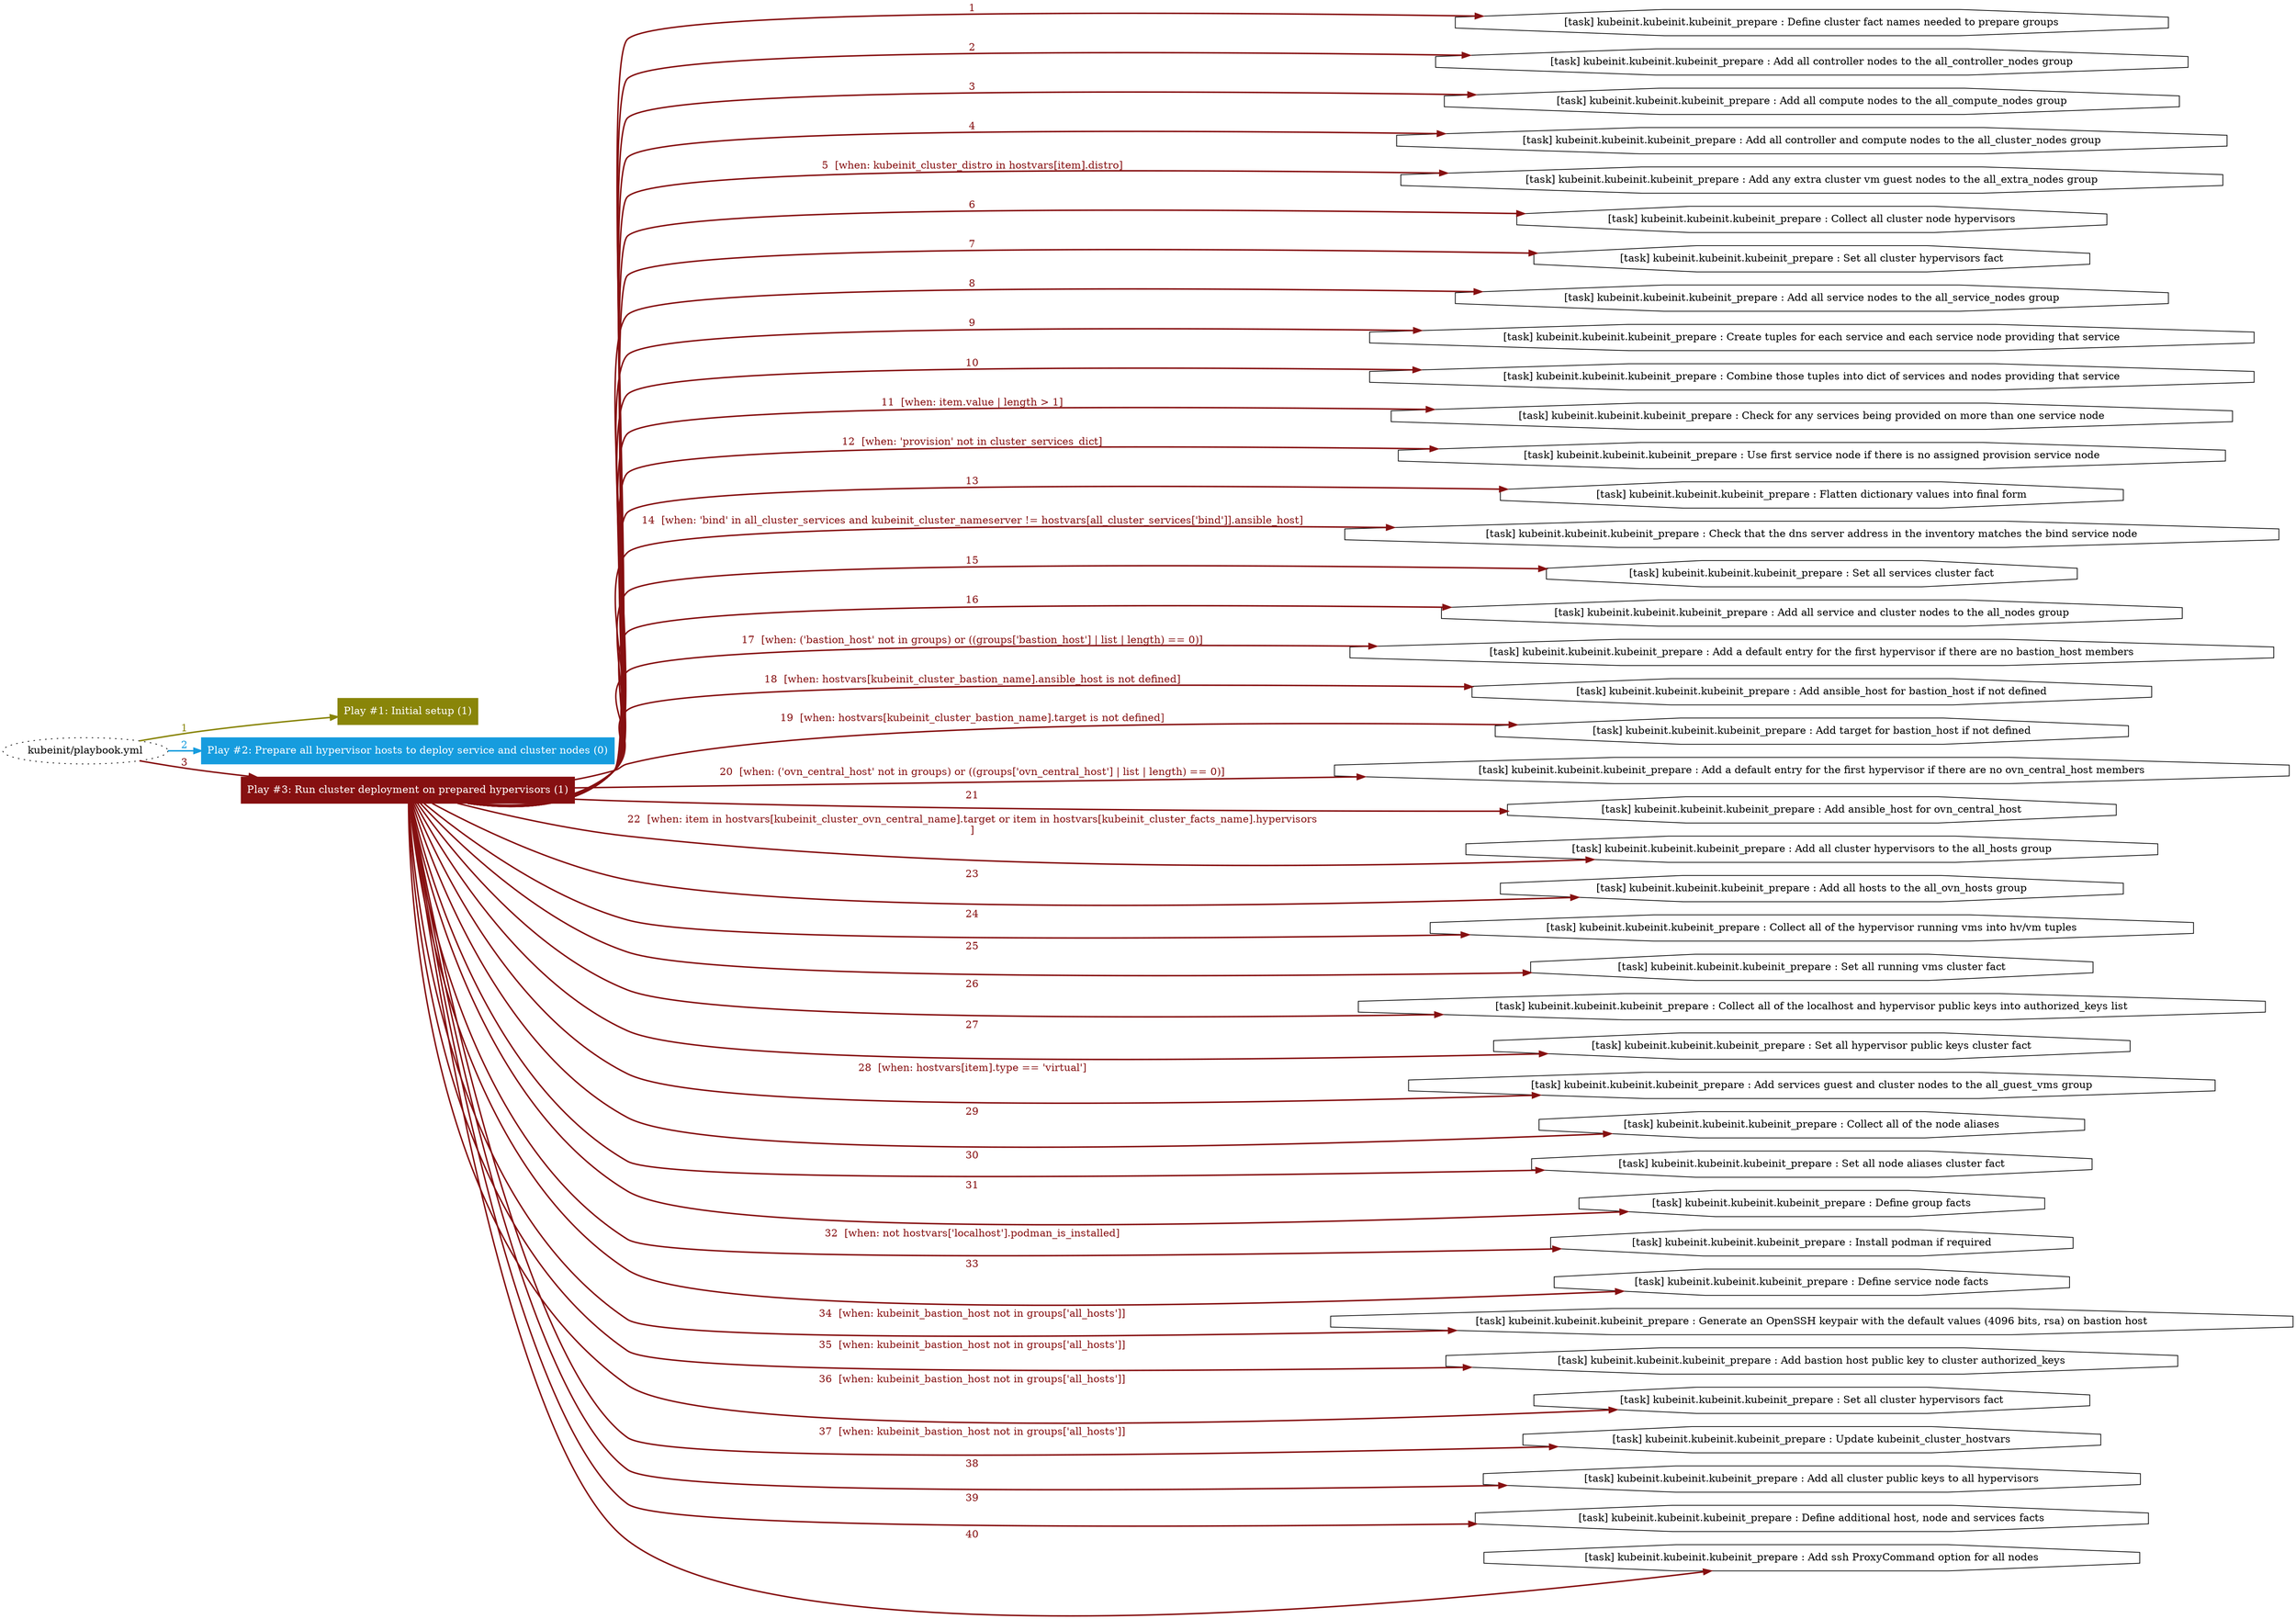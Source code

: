 digraph "kubeinit/playbook.yml "{
	graph [concentrate=true ordering=in rankdir=LR ratio=fill]
	edge [esep=5 sep=10]
	"kubeinit/playbook.yml" [id=root_node style=dotted]
	subgraph "Play #1: Initial setup (1) "{
		"Play #1: Initial setup (1)" [color="#898509" fontcolor="#ffffff" id="play_7516dbd0-5a3f-4f39-9d99-70a10b209286" shape=box style=filled tooltip=localhost]
		"kubeinit/playbook.yml" -> "Play #1: Initial setup (1)" [label=1 color="#898509" fontcolor="#898509" id="edge_9e6c39cc-7c2f-4b19-920e-f092fd0384cf" style=bold]
	}
	subgraph "Play #2: Prepare all hypervisor hosts to deploy service and cluster nodes (0) "{
		"Play #2: Prepare all hypervisor hosts to deploy service and cluster nodes (0)" [color="#169cde" fontcolor="#ffffff" id="play_ebc21bb3-22e0-4ae9-8dcb-d3abf258f6e3" shape=box style=filled tooltip=""]
		"kubeinit/playbook.yml" -> "Play #2: Prepare all hypervisor hosts to deploy service and cluster nodes (0)" [label=2 color="#169cde" fontcolor="#169cde" id="edge_b459056b-daca-4a93-851c-163cbc97a15b" style=bold]
	}
	subgraph "Play #3: Run cluster deployment on prepared hypervisors (1) "{
		"Play #3: Run cluster deployment on prepared hypervisors (1)" [color="#861011" fontcolor="#ffffff" id="play_2e588dc0-c008-467e-ae64-3a8742fc4733" shape=box style=filled tooltip=localhost]
		"kubeinit/playbook.yml" -> "Play #3: Run cluster deployment on prepared hypervisors (1)" [label=3 color="#861011" fontcolor="#861011" id="edge_562c78dc-b3df-497a-ba58-4a0c63ccfd1b" style=bold]
		"task_028f140a-a9ea-4ead-a410-75f5a7f7b297" [label="[task] kubeinit.kubeinit.kubeinit_prepare : Define cluster fact names needed to prepare groups" id="task_028f140a-a9ea-4ead-a410-75f5a7f7b297" shape=octagon tooltip="[task] kubeinit.kubeinit.kubeinit_prepare : Define cluster fact names needed to prepare groups"]
		"Play #3: Run cluster deployment on prepared hypervisors (1)" -> "task_028f140a-a9ea-4ead-a410-75f5a7f7b297" [label=1 color="#861011" fontcolor="#861011" id="edge_8bb0fb59-051c-42ce-a3c5-132c68184cad" style=bold]
		"task_f0cde607-b986-498b-8a0a-10165b47c1fe" [label="[task] kubeinit.kubeinit.kubeinit_prepare : Add all controller nodes to the all_controller_nodes group" id="task_f0cde607-b986-498b-8a0a-10165b47c1fe" shape=octagon tooltip="[task] kubeinit.kubeinit.kubeinit_prepare : Add all controller nodes to the all_controller_nodes group"]
		"Play #3: Run cluster deployment on prepared hypervisors (1)" -> "task_f0cde607-b986-498b-8a0a-10165b47c1fe" [label=2 color="#861011" fontcolor="#861011" id="edge_53f4f5af-2ab7-42d3-9b27-974eccf096f7" style=bold]
		"task_ba32ab18-1ca5-450d-bb72-d6e1ce715808" [label="[task] kubeinit.kubeinit.kubeinit_prepare : Add all compute nodes to the all_compute_nodes group" id="task_ba32ab18-1ca5-450d-bb72-d6e1ce715808" shape=octagon tooltip="[task] kubeinit.kubeinit.kubeinit_prepare : Add all compute nodes to the all_compute_nodes group"]
		"Play #3: Run cluster deployment on prepared hypervisors (1)" -> "task_ba32ab18-1ca5-450d-bb72-d6e1ce715808" [label=3 color="#861011" fontcolor="#861011" id="edge_979cc405-5287-44b2-9ade-60833012a8a1" style=bold]
		"task_55f5dcf1-1b35-4b1f-9b35-781ccfca0622" [label="[task] kubeinit.kubeinit.kubeinit_prepare : Add all controller and compute nodes to the all_cluster_nodes group" id="task_55f5dcf1-1b35-4b1f-9b35-781ccfca0622" shape=octagon tooltip="[task] kubeinit.kubeinit.kubeinit_prepare : Add all controller and compute nodes to the all_cluster_nodes group"]
		"Play #3: Run cluster deployment on prepared hypervisors (1)" -> "task_55f5dcf1-1b35-4b1f-9b35-781ccfca0622" [label=4 color="#861011" fontcolor="#861011" id="edge_eaaaac6d-d30d-470a-93e7-56e39076b650" style=bold]
		"task_c900b151-4a73-4204-afaf-5cfe7ad5620a" [label="[task] kubeinit.kubeinit.kubeinit_prepare : Add any extra cluster vm guest nodes to the all_extra_nodes group" id="task_c900b151-4a73-4204-afaf-5cfe7ad5620a" shape=octagon tooltip="[task] kubeinit.kubeinit.kubeinit_prepare : Add any extra cluster vm guest nodes to the all_extra_nodes group"]
		"Play #3: Run cluster deployment on prepared hypervisors (1)" -> "task_c900b151-4a73-4204-afaf-5cfe7ad5620a" [label="5  [when: kubeinit_cluster_distro in hostvars[item].distro]" color="#861011" fontcolor="#861011" id="edge_ff577b3e-9603-419c-84c5-98a5ab159f92" style=bold]
		"task_2af6a0b3-ff4a-4eda-bb8b-10c28257e9cd" [label="[task] kubeinit.kubeinit.kubeinit_prepare : Collect all cluster node hypervisors" id="task_2af6a0b3-ff4a-4eda-bb8b-10c28257e9cd" shape=octagon tooltip="[task] kubeinit.kubeinit.kubeinit_prepare : Collect all cluster node hypervisors"]
		"Play #3: Run cluster deployment on prepared hypervisors (1)" -> "task_2af6a0b3-ff4a-4eda-bb8b-10c28257e9cd" [label=6 color="#861011" fontcolor="#861011" id="edge_9eb85f50-1b44-4b0e-9221-dafd27b47cf9" style=bold]
		"task_61d9949e-5de9-4fc7-b9d4-f92140b193cc" [label="[task] kubeinit.kubeinit.kubeinit_prepare : Set all cluster hypervisors fact" id="task_61d9949e-5de9-4fc7-b9d4-f92140b193cc" shape=octagon tooltip="[task] kubeinit.kubeinit.kubeinit_prepare : Set all cluster hypervisors fact"]
		"Play #3: Run cluster deployment on prepared hypervisors (1)" -> "task_61d9949e-5de9-4fc7-b9d4-f92140b193cc" [label=7 color="#861011" fontcolor="#861011" id="edge_dcf14ef8-22cc-48c0-8462-7f36cd1da56e" style=bold]
		"task_1e89d552-5325-43c7-97c9-adab4c25ecba" [label="[task] kubeinit.kubeinit.kubeinit_prepare : Add all service nodes to the all_service_nodes group" id="task_1e89d552-5325-43c7-97c9-adab4c25ecba" shape=octagon tooltip="[task] kubeinit.kubeinit.kubeinit_prepare : Add all service nodes to the all_service_nodes group"]
		"Play #3: Run cluster deployment on prepared hypervisors (1)" -> "task_1e89d552-5325-43c7-97c9-adab4c25ecba" [label=8 color="#861011" fontcolor="#861011" id="edge_1fe47d08-1e15-4a41-b7bd-ba17feaed4c4" style=bold]
		"task_002fa8d1-0cb9-40aa-9372-9c54080e22e8" [label="[task] kubeinit.kubeinit.kubeinit_prepare : Create tuples for each service and each service node providing that service" id="task_002fa8d1-0cb9-40aa-9372-9c54080e22e8" shape=octagon tooltip="[task] kubeinit.kubeinit.kubeinit_prepare : Create tuples for each service and each service node providing that service"]
		"Play #3: Run cluster deployment on prepared hypervisors (1)" -> "task_002fa8d1-0cb9-40aa-9372-9c54080e22e8" [label=9 color="#861011" fontcolor="#861011" id="edge_14a8b04a-74c2-4567-a53f-971183f08f08" style=bold]
		"task_5babf594-8ec7-4eb8-b61c-e42e96bfb3d4" [label="[task] kubeinit.kubeinit.kubeinit_prepare : Combine those tuples into dict of services and nodes providing that service" id="task_5babf594-8ec7-4eb8-b61c-e42e96bfb3d4" shape=octagon tooltip="[task] kubeinit.kubeinit.kubeinit_prepare : Combine those tuples into dict of services and nodes providing that service"]
		"Play #3: Run cluster deployment on prepared hypervisors (1)" -> "task_5babf594-8ec7-4eb8-b61c-e42e96bfb3d4" [label=10 color="#861011" fontcolor="#861011" id="edge_6213fb41-4dd6-4284-ab13-694c98c5b810" style=bold]
		"task_31035873-0d56-4d7d-828f-63c5dcda69a2" [label="[task] kubeinit.kubeinit.kubeinit_prepare : Check for any services being provided on more than one service node" id="task_31035873-0d56-4d7d-828f-63c5dcda69a2" shape=octagon tooltip="[task] kubeinit.kubeinit.kubeinit_prepare : Check for any services being provided on more than one service node"]
		"Play #3: Run cluster deployment on prepared hypervisors (1)" -> "task_31035873-0d56-4d7d-828f-63c5dcda69a2" [label="11  [when: item.value | length > 1]" color="#861011" fontcolor="#861011" id="edge_0dbf861e-37ed-4cc2-9793-68c9aa546b3f" style=bold]
		"task_ae015173-bac6-4651-8b16-847ba95e05e8" [label="[task] kubeinit.kubeinit.kubeinit_prepare : Use first service node if there is no assigned provision service node" id="task_ae015173-bac6-4651-8b16-847ba95e05e8" shape=octagon tooltip="[task] kubeinit.kubeinit.kubeinit_prepare : Use first service node if there is no assigned provision service node"]
		"Play #3: Run cluster deployment on prepared hypervisors (1)" -> "task_ae015173-bac6-4651-8b16-847ba95e05e8" [label="12  [when: 'provision' not in cluster_services_dict]" color="#861011" fontcolor="#861011" id="edge_3d8c3759-b443-4cd7-8e46-4e3b52fa1b42" style=bold]
		"task_5ec614ae-ffab-4719-82dd-a3d6cd119f82" [label="[task] kubeinit.kubeinit.kubeinit_prepare : Flatten dictionary values into final form" id="task_5ec614ae-ffab-4719-82dd-a3d6cd119f82" shape=octagon tooltip="[task] kubeinit.kubeinit.kubeinit_prepare : Flatten dictionary values into final form"]
		"Play #3: Run cluster deployment on prepared hypervisors (1)" -> "task_5ec614ae-ffab-4719-82dd-a3d6cd119f82" [label=13 color="#861011" fontcolor="#861011" id="edge_359b5f34-9a67-4a1b-beea-df32fbae3e16" style=bold]
		"task_0ef4e388-fc85-4a3f-91b6-76cc4da9a6aa" [label="[task] kubeinit.kubeinit.kubeinit_prepare : Check that the dns server address in the inventory matches the bind service node" id="task_0ef4e388-fc85-4a3f-91b6-76cc4da9a6aa" shape=octagon tooltip="[task] kubeinit.kubeinit.kubeinit_prepare : Check that the dns server address in the inventory matches the bind service node"]
		"Play #3: Run cluster deployment on prepared hypervisors (1)" -> "task_0ef4e388-fc85-4a3f-91b6-76cc4da9a6aa" [label="14  [when: 'bind' in all_cluster_services and kubeinit_cluster_nameserver != hostvars[all_cluster_services['bind']].ansible_host]" color="#861011" fontcolor="#861011" id="edge_02309ed3-59a8-466c-8c14-43291f79f682" style=bold]
		"task_cf1095f2-03d2-4d52-9037-1e720466ce28" [label="[task] kubeinit.kubeinit.kubeinit_prepare : Set all services cluster fact" id="task_cf1095f2-03d2-4d52-9037-1e720466ce28" shape=octagon tooltip="[task] kubeinit.kubeinit.kubeinit_prepare : Set all services cluster fact"]
		"Play #3: Run cluster deployment on prepared hypervisors (1)" -> "task_cf1095f2-03d2-4d52-9037-1e720466ce28" [label=15 color="#861011" fontcolor="#861011" id="edge_c45ff96e-13d5-4141-9675-d22ad045a1f5" style=bold]
		"task_94a4c7d4-da6f-4934-b9f7-cc7f1b9552cd" [label="[task] kubeinit.kubeinit.kubeinit_prepare : Add all service and cluster nodes to the all_nodes group" id="task_94a4c7d4-da6f-4934-b9f7-cc7f1b9552cd" shape=octagon tooltip="[task] kubeinit.kubeinit.kubeinit_prepare : Add all service and cluster nodes to the all_nodes group"]
		"Play #3: Run cluster deployment on prepared hypervisors (1)" -> "task_94a4c7d4-da6f-4934-b9f7-cc7f1b9552cd" [label=16 color="#861011" fontcolor="#861011" id="edge_251ab3e2-39e6-48fb-af3f-a4d258d24ec9" style=bold]
		"task_4264fc9b-90ea-4e23-859a-9314abcc8388" [label="[task] kubeinit.kubeinit.kubeinit_prepare : Add a default entry for the first hypervisor if there are no bastion_host members" id="task_4264fc9b-90ea-4e23-859a-9314abcc8388" shape=octagon tooltip="[task] kubeinit.kubeinit.kubeinit_prepare : Add a default entry for the first hypervisor if there are no bastion_host members"]
		"Play #3: Run cluster deployment on prepared hypervisors (1)" -> "task_4264fc9b-90ea-4e23-859a-9314abcc8388" [label="17  [when: ('bastion_host' not in groups) or ((groups['bastion_host'] | list | length) == 0)]" color="#861011" fontcolor="#861011" id="edge_ce7b9526-1332-4c1d-8abf-79c24576ae8f" style=bold]
		"task_e6f6a92d-76e9-4c5b-8c90-7d5f4b3286e4" [label="[task] kubeinit.kubeinit.kubeinit_prepare : Add ansible_host for bastion_host if not defined" id="task_e6f6a92d-76e9-4c5b-8c90-7d5f4b3286e4" shape=octagon tooltip="[task] kubeinit.kubeinit.kubeinit_prepare : Add ansible_host for bastion_host if not defined"]
		"Play #3: Run cluster deployment on prepared hypervisors (1)" -> "task_e6f6a92d-76e9-4c5b-8c90-7d5f4b3286e4" [label="18  [when: hostvars[kubeinit_cluster_bastion_name].ansible_host is not defined]" color="#861011" fontcolor="#861011" id="edge_b6f8e5ad-1806-4777-a3d2-66f15464e930" style=bold]
		"task_09e805a9-bda0-40c7-8e49-a80a3dd0bfb0" [label="[task] kubeinit.kubeinit.kubeinit_prepare : Add target for bastion_host if not defined" id="task_09e805a9-bda0-40c7-8e49-a80a3dd0bfb0" shape=octagon tooltip="[task] kubeinit.kubeinit.kubeinit_prepare : Add target for bastion_host if not defined"]
		"Play #3: Run cluster deployment on prepared hypervisors (1)" -> "task_09e805a9-bda0-40c7-8e49-a80a3dd0bfb0" [label="19  [when: hostvars[kubeinit_cluster_bastion_name].target is not defined]" color="#861011" fontcolor="#861011" id="edge_648f999c-7401-4050-b44f-fefc52507313" style=bold]
		"task_5dd1bee3-6c00-44c4-9ed6-ee2ece40e854" [label="[task] kubeinit.kubeinit.kubeinit_prepare : Add a default entry for the first hypervisor if there are no ovn_central_host members" id="task_5dd1bee3-6c00-44c4-9ed6-ee2ece40e854" shape=octagon tooltip="[task] kubeinit.kubeinit.kubeinit_prepare : Add a default entry for the first hypervisor if there are no ovn_central_host members"]
		"Play #3: Run cluster deployment on prepared hypervisors (1)" -> "task_5dd1bee3-6c00-44c4-9ed6-ee2ece40e854" [label="20  [when: ('ovn_central_host' not in groups) or ((groups['ovn_central_host'] | list | length) == 0)]" color="#861011" fontcolor="#861011" id="edge_a067cbf1-28d0-45fd-84d3-0fce320ef8b1" style=bold]
		"task_831d4dbe-b5e1-416b-b008-729d4a371433" [label="[task] kubeinit.kubeinit.kubeinit_prepare : Add ansible_host for ovn_central_host" id="task_831d4dbe-b5e1-416b-b008-729d4a371433" shape=octagon tooltip="[task] kubeinit.kubeinit.kubeinit_prepare : Add ansible_host for ovn_central_host"]
		"Play #3: Run cluster deployment on prepared hypervisors (1)" -> "task_831d4dbe-b5e1-416b-b008-729d4a371433" [label=21 color="#861011" fontcolor="#861011" id="edge_8c51df07-8011-498b-a927-c895f39a9f11" style=bold]
		"task_8d3a2a66-97d2-4754-9ef3-71fc120dc018" [label="[task] kubeinit.kubeinit.kubeinit_prepare : Add all cluster hypervisors to the all_hosts group" id="task_8d3a2a66-97d2-4754-9ef3-71fc120dc018" shape=octagon tooltip="[task] kubeinit.kubeinit.kubeinit_prepare : Add all cluster hypervisors to the all_hosts group"]
		"Play #3: Run cluster deployment on prepared hypervisors (1)" -> "task_8d3a2a66-97d2-4754-9ef3-71fc120dc018" [label="22  [when: item in hostvars[kubeinit_cluster_ovn_central_name].target or item in hostvars[kubeinit_cluster_facts_name].hypervisors
]" color="#861011" fontcolor="#861011" id="edge_ca776ff5-2e63-461e-9b17-74c9d50c3175" style=bold]
		"task_1538a79b-3f42-4724-94d0-24a8c280188b" [label="[task] kubeinit.kubeinit.kubeinit_prepare : Add all hosts to the all_ovn_hosts group" id="task_1538a79b-3f42-4724-94d0-24a8c280188b" shape=octagon tooltip="[task] kubeinit.kubeinit.kubeinit_prepare : Add all hosts to the all_ovn_hosts group"]
		"Play #3: Run cluster deployment on prepared hypervisors (1)" -> "task_1538a79b-3f42-4724-94d0-24a8c280188b" [label=23 color="#861011" fontcolor="#861011" id="edge_6520da69-0033-44cc-ba94-3be578be26c0" style=bold]
		"task_975d15bf-8092-4b79-b34e-7d633f59f306" [label="[task] kubeinit.kubeinit.kubeinit_prepare : Collect all of the hypervisor running vms into hv/vm tuples" id="task_975d15bf-8092-4b79-b34e-7d633f59f306" shape=octagon tooltip="[task] kubeinit.kubeinit.kubeinit_prepare : Collect all of the hypervisor running vms into hv/vm tuples"]
		"Play #3: Run cluster deployment on prepared hypervisors (1)" -> "task_975d15bf-8092-4b79-b34e-7d633f59f306" [label=24 color="#861011" fontcolor="#861011" id="edge_c3063160-f074-40fa-993f-d24d933207bb" style=bold]
		"task_752f77ef-c1be-4334-ae36-047cd6725793" [label="[task] kubeinit.kubeinit.kubeinit_prepare : Set all running vms cluster fact" id="task_752f77ef-c1be-4334-ae36-047cd6725793" shape=octagon tooltip="[task] kubeinit.kubeinit.kubeinit_prepare : Set all running vms cluster fact"]
		"Play #3: Run cluster deployment on prepared hypervisors (1)" -> "task_752f77ef-c1be-4334-ae36-047cd6725793" [label=25 color="#861011" fontcolor="#861011" id="edge_4f5991b1-ac3d-4abb-a44d-7974ffd877d9" style=bold]
		"task_a2de49d9-1110-42e7-9e70-120c470c3ae3" [label="[task] kubeinit.kubeinit.kubeinit_prepare : Collect all of the localhost and hypervisor public keys into authorized_keys list" id="task_a2de49d9-1110-42e7-9e70-120c470c3ae3" shape=octagon tooltip="[task] kubeinit.kubeinit.kubeinit_prepare : Collect all of the localhost and hypervisor public keys into authorized_keys list"]
		"Play #3: Run cluster deployment on prepared hypervisors (1)" -> "task_a2de49d9-1110-42e7-9e70-120c470c3ae3" [label=26 color="#861011" fontcolor="#861011" id="edge_ab175b3c-049f-4a1d-b44f-93575122d964" style=bold]
		"task_458e13c4-1613-46c1-aab0-999d494f270a" [label="[task] kubeinit.kubeinit.kubeinit_prepare : Set all hypervisor public keys cluster fact" id="task_458e13c4-1613-46c1-aab0-999d494f270a" shape=octagon tooltip="[task] kubeinit.kubeinit.kubeinit_prepare : Set all hypervisor public keys cluster fact"]
		"Play #3: Run cluster deployment on prepared hypervisors (1)" -> "task_458e13c4-1613-46c1-aab0-999d494f270a" [label=27 color="#861011" fontcolor="#861011" id="edge_846b4d41-8d15-48f4-89be-27957de26c75" style=bold]
		"task_ea2a48d9-6ac2-4ba2-9017-17b9c3feebf5" [label="[task] kubeinit.kubeinit.kubeinit_prepare : Add services guest and cluster nodes to the all_guest_vms group" id="task_ea2a48d9-6ac2-4ba2-9017-17b9c3feebf5" shape=octagon tooltip="[task] kubeinit.kubeinit.kubeinit_prepare : Add services guest and cluster nodes to the all_guest_vms group"]
		"Play #3: Run cluster deployment on prepared hypervisors (1)" -> "task_ea2a48d9-6ac2-4ba2-9017-17b9c3feebf5" [label="28  [when: hostvars[item].type == 'virtual']" color="#861011" fontcolor="#861011" id="edge_225c2aaa-2561-465e-8ac0-6d9910b70579" style=bold]
		"task_b358ceda-7ca1-4a33-a107-039c27c427e1" [label="[task] kubeinit.kubeinit.kubeinit_prepare : Collect all of the node aliases" id="task_b358ceda-7ca1-4a33-a107-039c27c427e1" shape=octagon tooltip="[task] kubeinit.kubeinit.kubeinit_prepare : Collect all of the node aliases"]
		"Play #3: Run cluster deployment on prepared hypervisors (1)" -> "task_b358ceda-7ca1-4a33-a107-039c27c427e1" [label=29 color="#861011" fontcolor="#861011" id="edge_ae12ef80-4bbf-4765-9e61-5727b96bf8e1" style=bold]
		"task_64e14cb8-c118-488a-8888-efbe329b7cc6" [label="[task] kubeinit.kubeinit.kubeinit_prepare : Set all node aliases cluster fact" id="task_64e14cb8-c118-488a-8888-efbe329b7cc6" shape=octagon tooltip="[task] kubeinit.kubeinit.kubeinit_prepare : Set all node aliases cluster fact"]
		"Play #3: Run cluster deployment on prepared hypervisors (1)" -> "task_64e14cb8-c118-488a-8888-efbe329b7cc6" [label=30 color="#861011" fontcolor="#861011" id="edge_26e82b2b-ba08-4cc3-a691-931df58feff4" style=bold]
		"task_74e6cd57-2aeb-417d-9987-2ad9792a343b" [label="[task] kubeinit.kubeinit.kubeinit_prepare : Define group facts" id="task_74e6cd57-2aeb-417d-9987-2ad9792a343b" shape=octagon tooltip="[task] kubeinit.kubeinit.kubeinit_prepare : Define group facts"]
		"Play #3: Run cluster deployment on prepared hypervisors (1)" -> "task_74e6cd57-2aeb-417d-9987-2ad9792a343b" [label=31 color="#861011" fontcolor="#861011" id="edge_e1779fcd-395c-4662-a6e5-063a66de7ceb" style=bold]
		"task_2468d3ce-2732-424e-8ac7-aefa68865f1c" [label="[task] kubeinit.kubeinit.kubeinit_prepare : Install podman if required" id="task_2468d3ce-2732-424e-8ac7-aefa68865f1c" shape=octagon tooltip="[task] kubeinit.kubeinit.kubeinit_prepare : Install podman if required"]
		"Play #3: Run cluster deployment on prepared hypervisors (1)" -> "task_2468d3ce-2732-424e-8ac7-aefa68865f1c" [label="32  [when: not hostvars['localhost'].podman_is_installed]" color="#861011" fontcolor="#861011" id="edge_ce30dbb7-b279-44e9-a178-86b6eef5bf23" style=bold]
		"task_e2435ca1-bd62-41d4-9932-1fe66926cd43" [label="[task] kubeinit.kubeinit.kubeinit_prepare : Define service node facts" id="task_e2435ca1-bd62-41d4-9932-1fe66926cd43" shape=octagon tooltip="[task] kubeinit.kubeinit.kubeinit_prepare : Define service node facts"]
		"Play #3: Run cluster deployment on prepared hypervisors (1)" -> "task_e2435ca1-bd62-41d4-9932-1fe66926cd43" [label=33 color="#861011" fontcolor="#861011" id="edge_b2e22083-00e0-4f53-a2bc-4e5f61262736" style=bold]
		"task_68a4f1d0-cd77-48b2-b489-39bae9708f2f" [label="[task] kubeinit.kubeinit.kubeinit_prepare : Generate an OpenSSH keypair with the default values (4096 bits, rsa) on bastion host" id="task_68a4f1d0-cd77-48b2-b489-39bae9708f2f" shape=octagon tooltip="[task] kubeinit.kubeinit.kubeinit_prepare : Generate an OpenSSH keypair with the default values (4096 bits, rsa) on bastion host"]
		"Play #3: Run cluster deployment on prepared hypervisors (1)" -> "task_68a4f1d0-cd77-48b2-b489-39bae9708f2f" [label="34  [when: kubeinit_bastion_host not in groups['all_hosts']]" color="#861011" fontcolor="#861011" id="edge_a9eebffe-7d6b-44e9-8002-0283baefe684" style=bold]
		"task_91927dd1-2a85-45d7-b7b2-123b137d3f83" [label="[task] kubeinit.kubeinit.kubeinit_prepare : Add bastion host public key to cluster authorized_keys" id="task_91927dd1-2a85-45d7-b7b2-123b137d3f83" shape=octagon tooltip="[task] kubeinit.kubeinit.kubeinit_prepare : Add bastion host public key to cluster authorized_keys"]
		"Play #3: Run cluster deployment on prepared hypervisors (1)" -> "task_91927dd1-2a85-45d7-b7b2-123b137d3f83" [label="35  [when: kubeinit_bastion_host not in groups['all_hosts']]" color="#861011" fontcolor="#861011" id="edge_a9e49867-de20-4d24-9fa4-cafadb69d6c6" style=bold]
		"task_c7a440d2-137e-488a-95f1-5957990b8dc7" [label="[task] kubeinit.kubeinit.kubeinit_prepare : Set all cluster hypervisors fact" id="task_c7a440d2-137e-488a-95f1-5957990b8dc7" shape=octagon tooltip="[task] kubeinit.kubeinit.kubeinit_prepare : Set all cluster hypervisors fact"]
		"Play #3: Run cluster deployment on prepared hypervisors (1)" -> "task_c7a440d2-137e-488a-95f1-5957990b8dc7" [label="36  [when: kubeinit_bastion_host not in groups['all_hosts']]" color="#861011" fontcolor="#861011" id="edge_980f6a6a-fb24-4333-a811-f9dd9bc565a2" style=bold]
		"task_b1ce38ac-482b-4071-9af2-7fc66b79e20e" [label="[task] kubeinit.kubeinit.kubeinit_prepare : Update kubeinit_cluster_hostvars" id="task_b1ce38ac-482b-4071-9af2-7fc66b79e20e" shape=octagon tooltip="[task] kubeinit.kubeinit.kubeinit_prepare : Update kubeinit_cluster_hostvars"]
		"Play #3: Run cluster deployment on prepared hypervisors (1)" -> "task_b1ce38ac-482b-4071-9af2-7fc66b79e20e" [label="37  [when: kubeinit_bastion_host not in groups['all_hosts']]" color="#861011" fontcolor="#861011" id="edge_d046ff0d-451f-4caf-86d1-1dc3bcf9d241" style=bold]
		"task_fc1fb7d2-2653-4861-993f-dc78ca5341cd" [label="[task] kubeinit.kubeinit.kubeinit_prepare : Add all cluster public keys to all hypervisors" id="task_fc1fb7d2-2653-4861-993f-dc78ca5341cd" shape=octagon tooltip="[task] kubeinit.kubeinit.kubeinit_prepare : Add all cluster public keys to all hypervisors"]
		"Play #3: Run cluster deployment on prepared hypervisors (1)" -> "task_fc1fb7d2-2653-4861-993f-dc78ca5341cd" [label=38 color="#861011" fontcolor="#861011" id="edge_31de05be-8e7e-404a-be78-595c0ab181da" style=bold]
		"task_4c583406-ddfe-484e-bbc5-094f94c7dec8" [label="[task] kubeinit.kubeinit.kubeinit_prepare : Define additional host, node and services facts" id="task_4c583406-ddfe-484e-bbc5-094f94c7dec8" shape=octagon tooltip="[task] kubeinit.kubeinit.kubeinit_prepare : Define additional host, node and services facts"]
		"Play #3: Run cluster deployment on prepared hypervisors (1)" -> "task_4c583406-ddfe-484e-bbc5-094f94c7dec8" [label=39 color="#861011" fontcolor="#861011" id="edge_0e8d4096-2579-4586-baeb-d5098220dbba" style=bold]
		"task_42445f07-79e4-40f7-ae41-e6f89980c797" [label="[task] kubeinit.kubeinit.kubeinit_prepare : Add ssh ProxyCommand option for all nodes" id="task_42445f07-79e4-40f7-ae41-e6f89980c797" shape=octagon tooltip="[task] kubeinit.kubeinit.kubeinit_prepare : Add ssh ProxyCommand option for all nodes"]
		"Play #3: Run cluster deployment on prepared hypervisors (1)" -> "task_42445f07-79e4-40f7-ae41-e6f89980c797" [label=40 color="#861011" fontcolor="#861011" id="edge_459fb6db-e09f-4420-a4c5-b2e0c5dc34fb" style=bold]
	}
}
